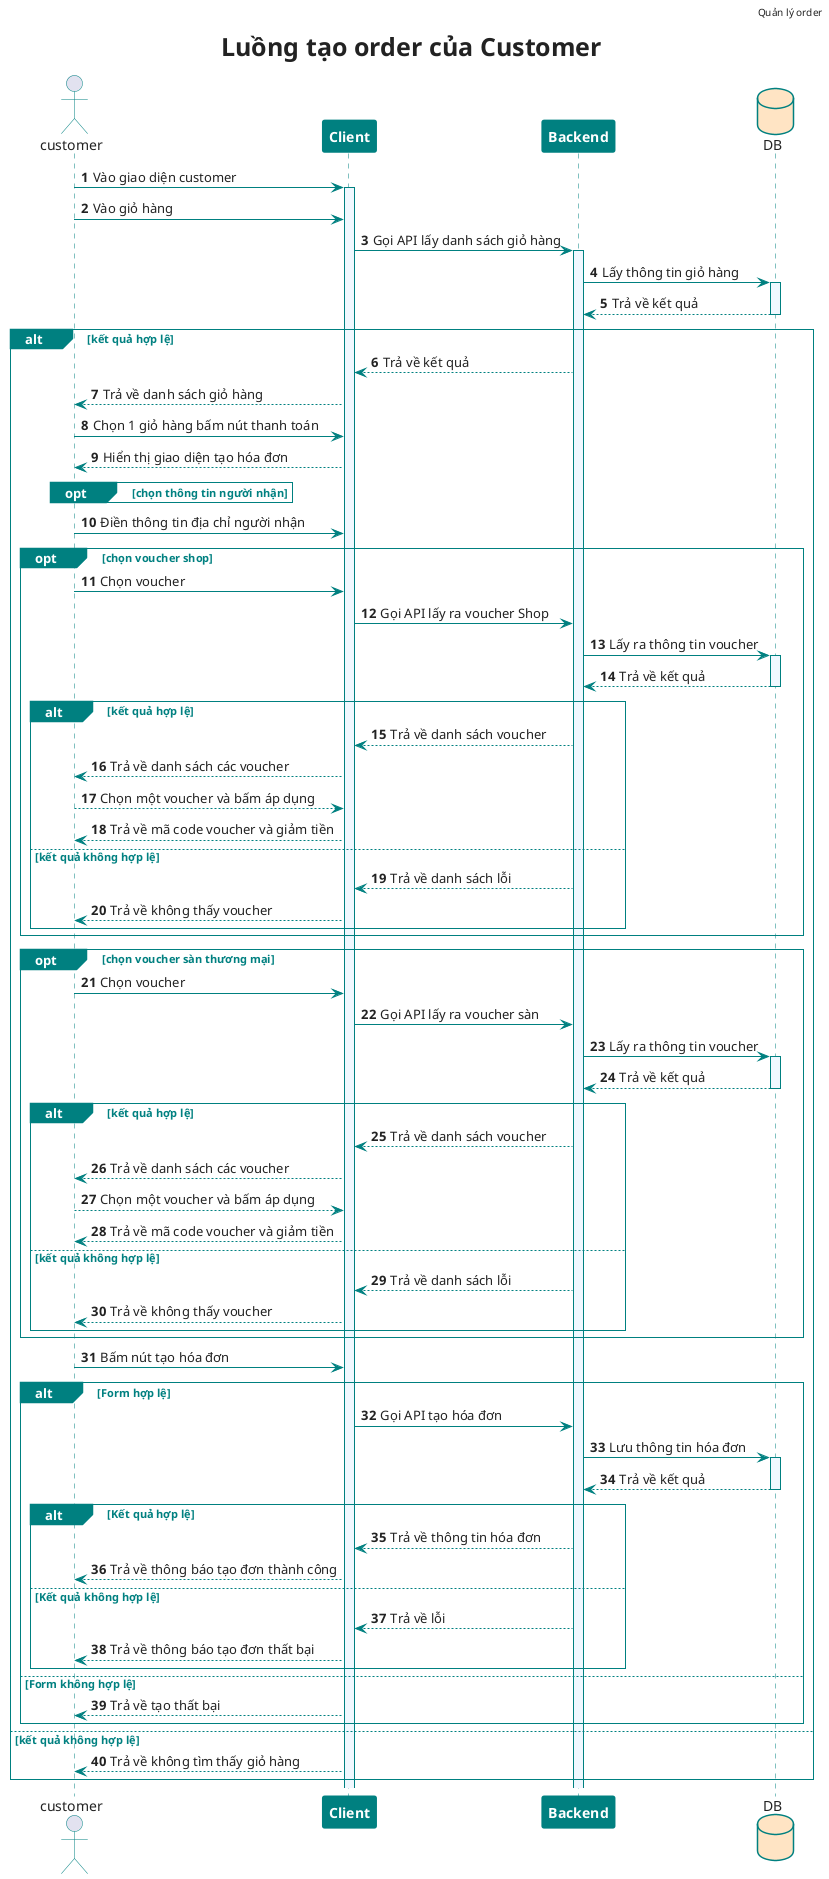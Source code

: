 @startuml
skinparam shadowing false
skinparam responseMessageBelowArrow false
skinparam DefaultFontColor #222
skinparam TitleFontSize 25
skinparam NoteBorderColor #teal
skinparam NoteBackgroundColor #powderblue
skinparam NoteFontColor #444
skinparam DatabaseBorderColor #teal
skinparam DatabaseBackgroundColor #bisque

skinparam sequence {
  ParticipantBorderThickness 1
  ParticipantBorderColor #teal
  ParticipantBackgroundColor #teal
  ParticipantFontColor #white
  ParticipantFontSize 14
  ParticipantFontStyle bold
  LifeLineBorderColor #teal
  LifeLineBackgroundColor #aliceblue
  ArrowColor #teal
  ActorBorderColor #teal
  GroupBorderThickness 1
  GroupBorderColor #teal
  GroupHeaderFontColor #white
  GroupBackgroundColor #teal
  GroupFontColor #teal
}
header Quản lý order
title Luồng tạo order của Customer
autonumber
actor "customer" as customer
participant "Client" as client
participant "Backend" as be
database DB
customer -> client++: Vào giao diện customer
customer -> client: Vào giỏ hàng
client -> be++: Gọi API lấy danh sách giỏ hàng
be -> DB++: Lấy thông tin giỏ hàng
DB --> be: Trả về kết quả
DB--
alt kết quả hợp lệ
be --> client: Trả về kết quả
client --> customer: Trả về danh sách giỏ hàng
customer -> client: Chọn 1 giỏ hàng bấm nút thanh toán
client --> customer: Hiển thị giao diện tạo hóa đơn
opt chọn thông tin người nhận
end
customer -> client: Điền thông tin địa chỉ người nhận
opt chọn voucher shop
customer -> client: Chọn voucher
client -> be: Gọi API lấy ra voucher Shop
be -> DB++: Lấy ra thông tin voucher
DB -->be: Trả về kết quả
DB--
alt kết quả hợp lệ
be --> client: Trả về danh sách voucher
client --> customer: Trả về danh sách các voucher
customer -->client: Chọn một voucher và bấm áp dụng
client --> customer: Trả về mã code voucher và giảm tiền
else kết quả không hợp lệ
be --> client: Trả về danh sách lỗi
client --> customer: Trả về không thấy voucher
end
end
opt chọn voucher sàn thương mại
customer -> client: Chọn voucher
client -> be: Gọi API lấy ra voucher sàn
be -> DB++: Lấy ra thông tin voucher
DB -->be: Trả về kết quả
DB--
alt kết quả hợp lệ
be --> client: Trả về danh sách voucher
client --> customer: Trả về danh sách các voucher
customer -->client: Chọn một voucher và bấm áp dụng
client --> customer: Trả về mã code voucher và giảm tiền
else kết quả không hợp lệ
be --> client: Trả về danh sách lỗi
client --> customer: Trả về không thấy voucher
end
end
customer -> client: Bấm nút tạo hóa đơn
alt Form hợp lệ
client -> be: Gọi API tạo hóa đơn
be -> DB++: Lưu thông tin hóa đơn
DB-->be: Trả về kết quả
DB--
alt Kết quả hợp lệ
be --> client: Trả về thông tin hóa đơn
client --> customer: Trả về thông báo tạo đơn thành công
else Kết quả không hợp lệ
be --> client: Trả về lỗi
client --> customer: Trả về thông báo tạo đơn thất bại
end
else Form không hợp lệ
client --> customer: Trả về tạo thất bại
end
else kết quả không hợp lệ
client --> customer: Trả về không tìm thấy giỏ hàng
end

@enduml